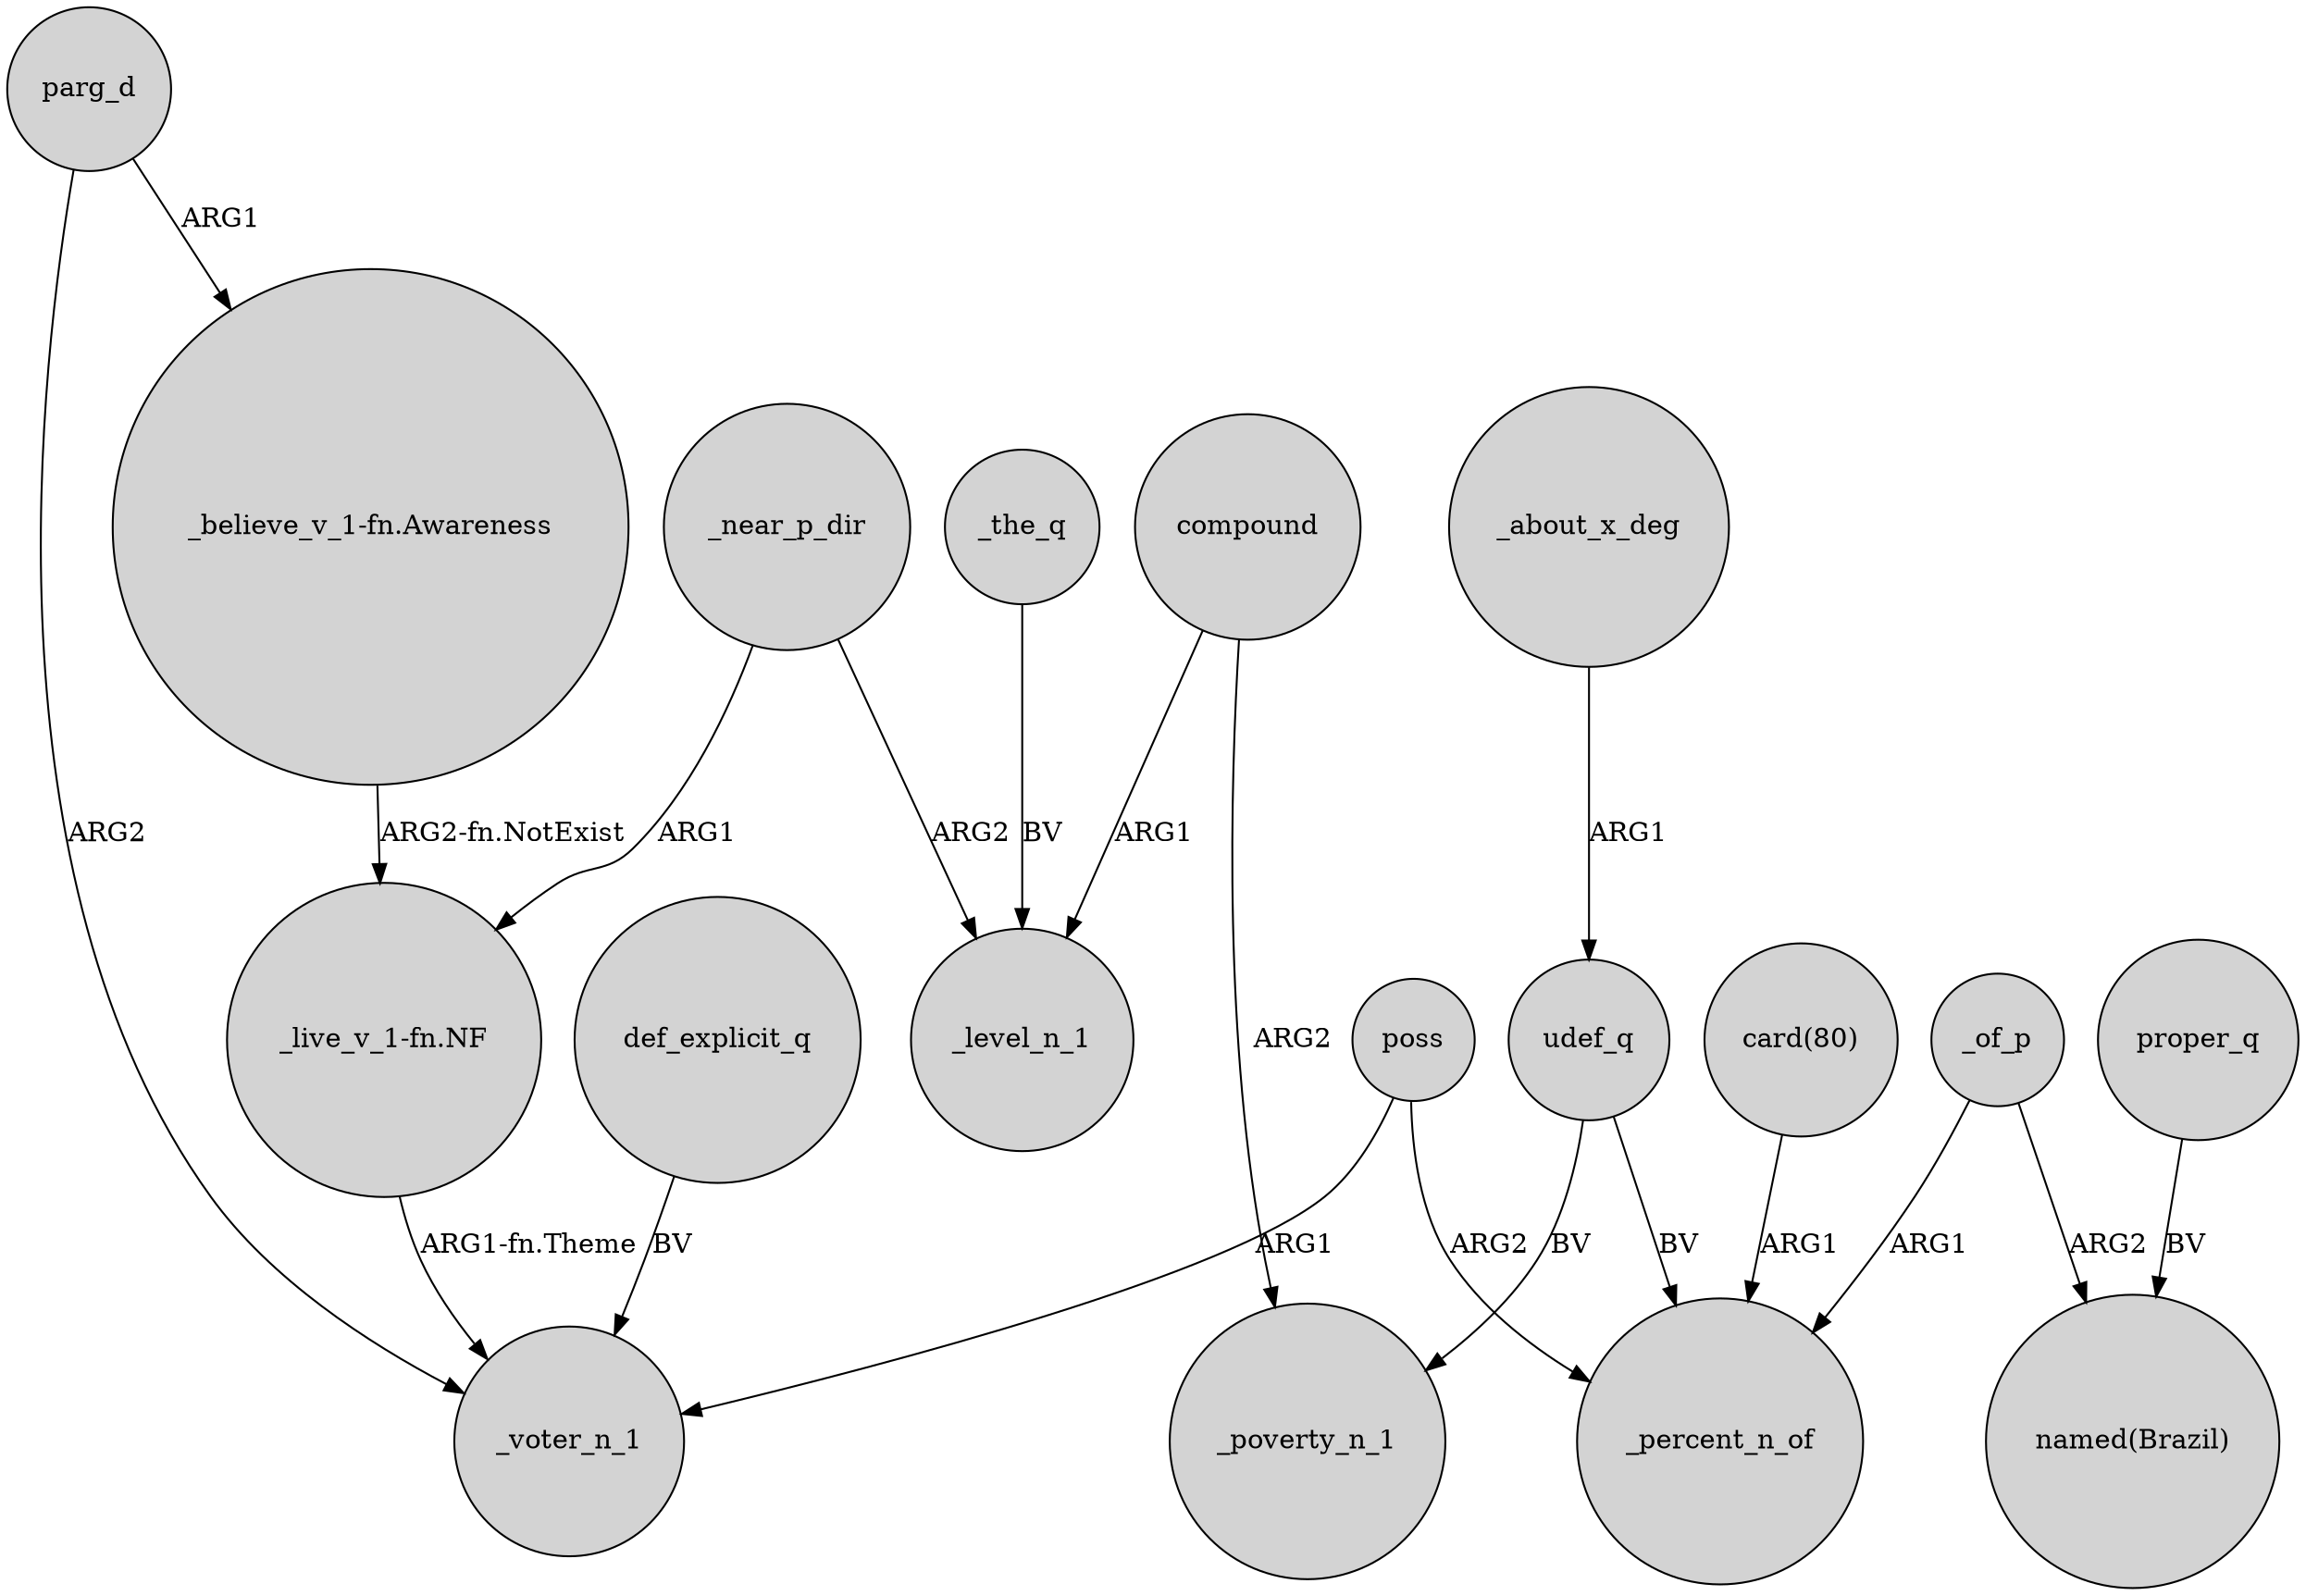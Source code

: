digraph {
	node [shape=circle style=filled]
	poss -> _voter_n_1 [label=ARG1]
	parg_d -> _voter_n_1 [label=ARG2]
	_near_p_dir -> "_live_v_1-fn.NF" [label=ARG1]
	compound -> _poverty_n_1 [label=ARG2]
	"_believe_v_1-fn.Awareness" -> "_live_v_1-fn.NF" [label="ARG2-fn.NotExist"]
	"_live_v_1-fn.NF" -> _voter_n_1 [label="ARG1-fn.Theme"]
	parg_d -> "_believe_v_1-fn.Awareness" [label=ARG1]
	_the_q -> _level_n_1 [label=BV]
	_about_x_deg -> udef_q [label=ARG1]
	_of_p -> _percent_n_of [label=ARG1]
	udef_q -> _poverty_n_1 [label=BV]
	_of_p -> "named(Brazil)" [label=ARG2]
	"card(80)" -> _percent_n_of [label=ARG1]
	proper_q -> "named(Brazil)" [label=BV]
	_near_p_dir -> _level_n_1 [label=ARG2]
	def_explicit_q -> _voter_n_1 [label=BV]
	udef_q -> _percent_n_of [label=BV]
	poss -> _percent_n_of [label=ARG2]
	compound -> _level_n_1 [label=ARG1]
}
